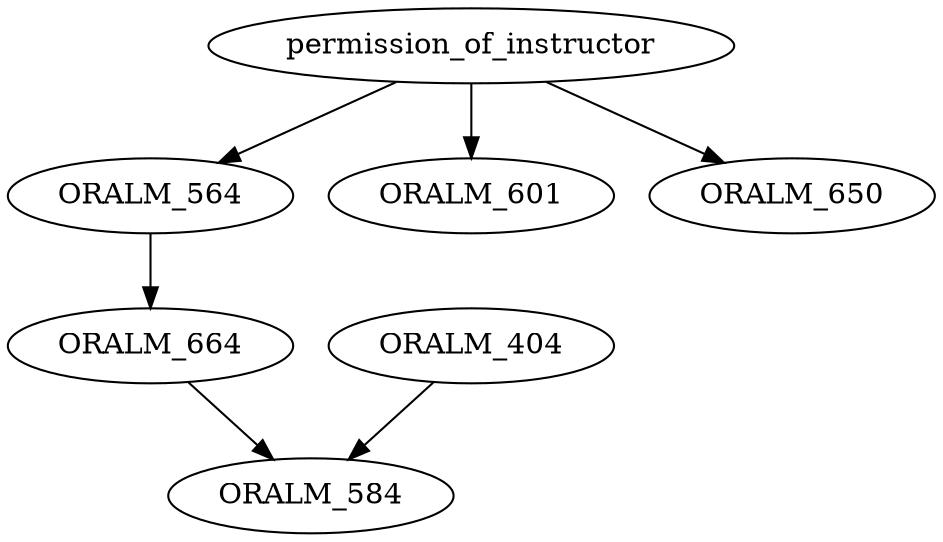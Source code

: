 digraph G {
    edge [color=black];
    permission_of_instructor -> ORALM_564;
    edge [color=black];
    ORALM_404 -> ORALM_584;
    ORALM_664 -> ORALM_584;
    edge [color=black];
    permission_of_instructor -> ORALM_601;
    edge [color=black];
    permission_of_instructor -> ORALM_650;
    edge [color=black];
    ORALM_564 -> ORALM_664;
}
